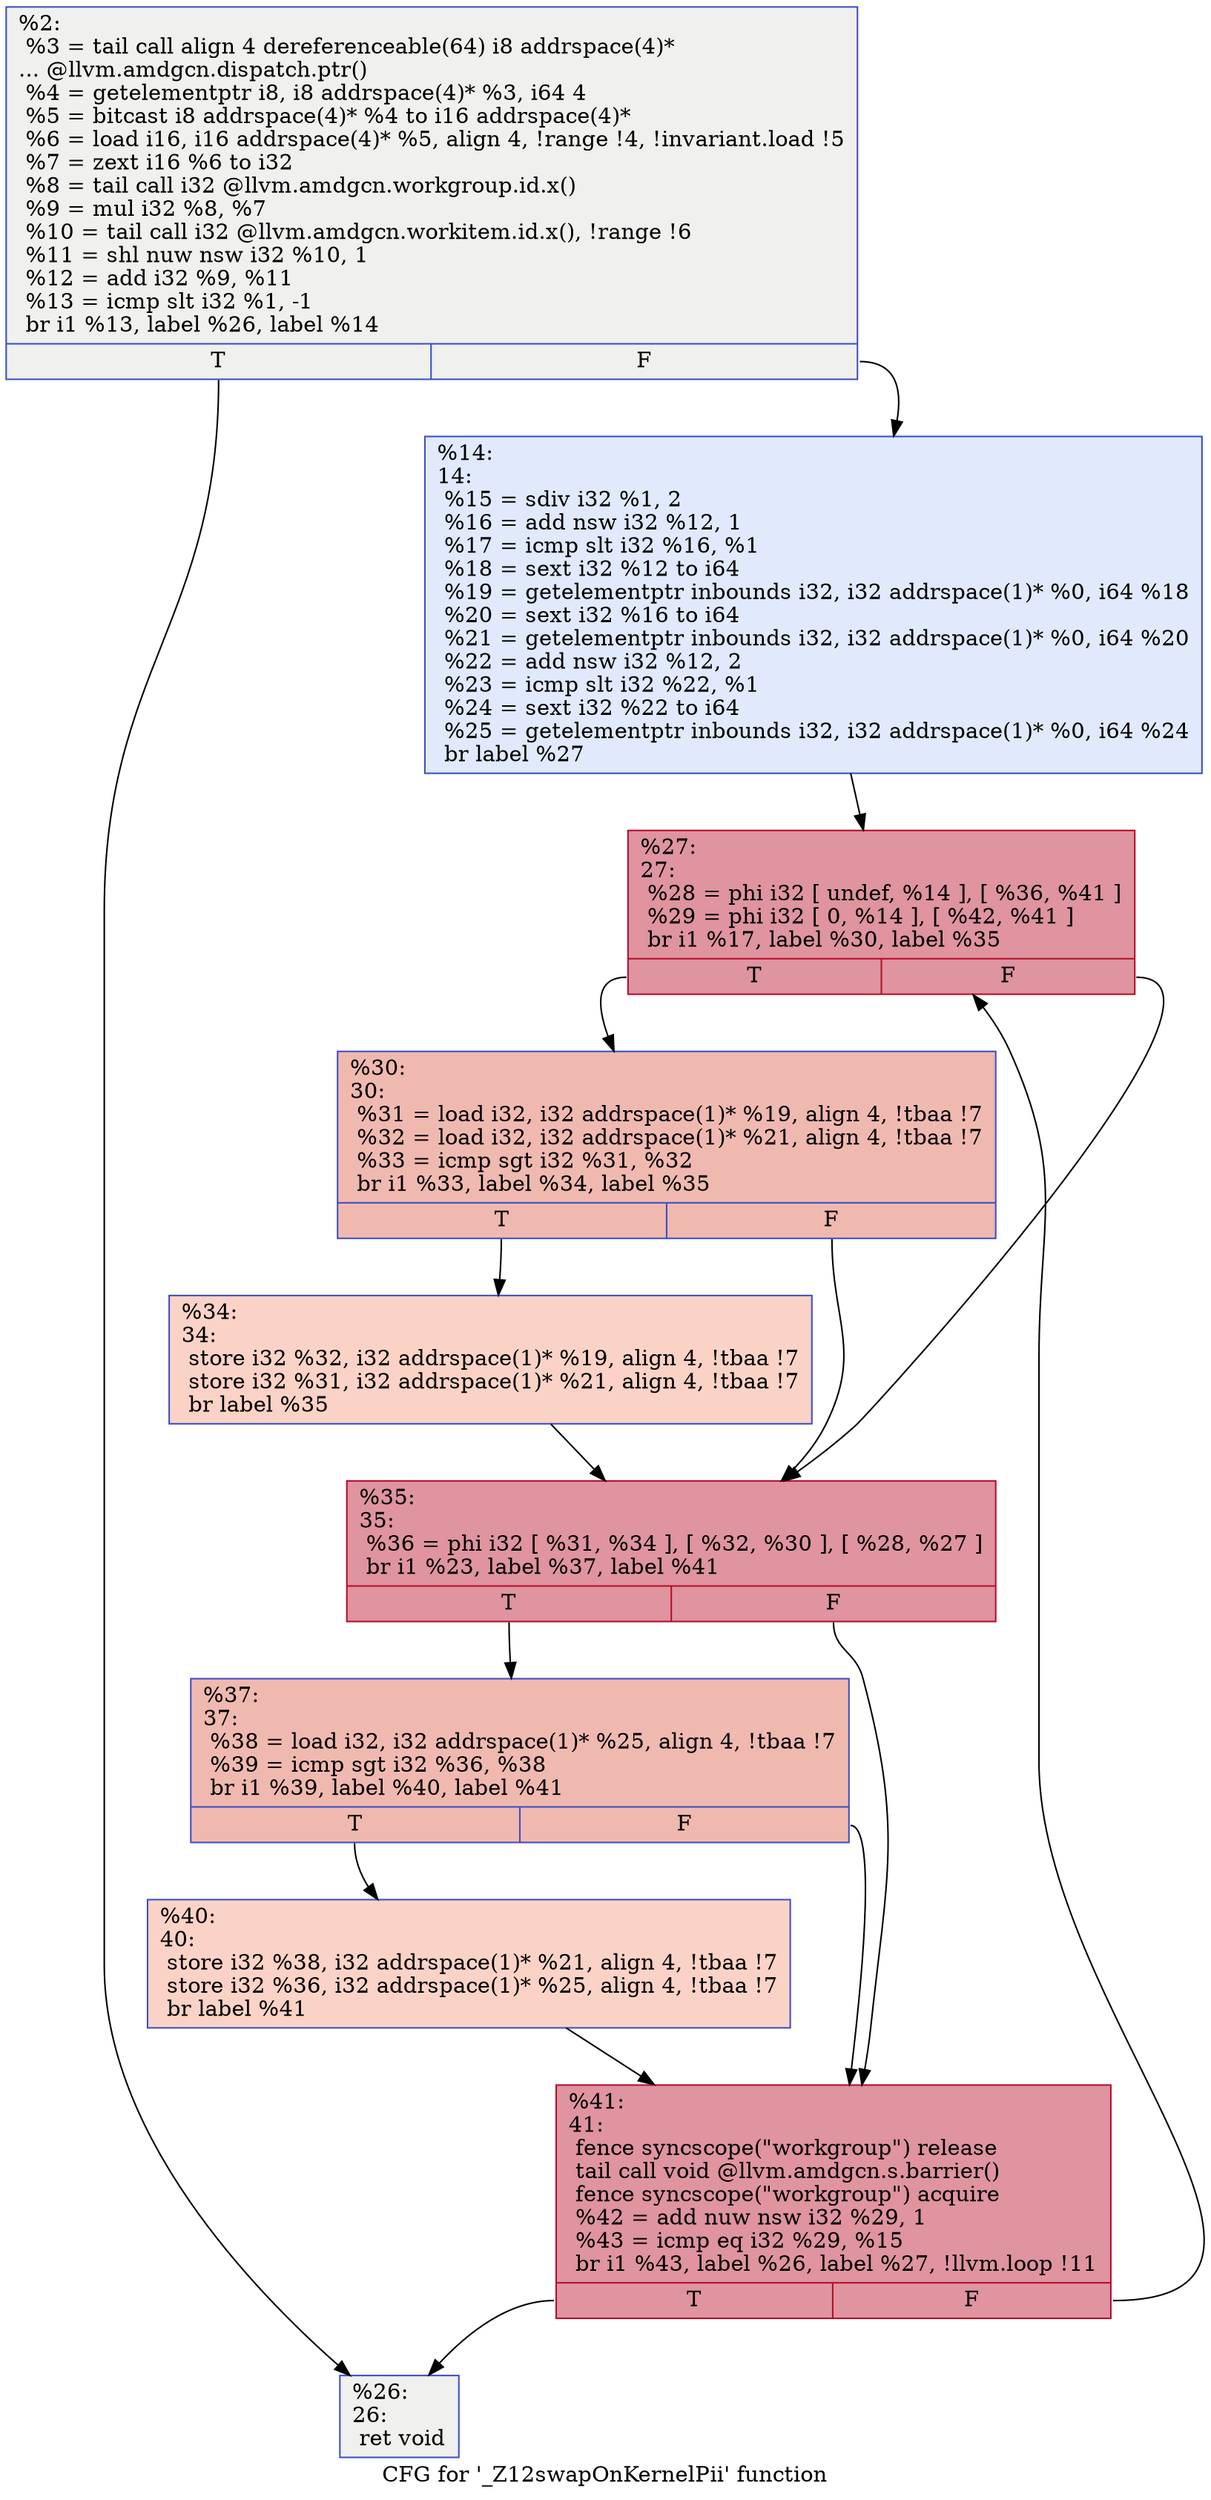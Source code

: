 digraph "CFG for '_Z12swapOnKernelPii' function" {
	label="CFG for '_Z12swapOnKernelPii' function";

	Node0x52df650 [shape=record,color="#3d50c3ff", style=filled, fillcolor="#dedcdb70",label="{%2:\l  %3 = tail call align 4 dereferenceable(64) i8 addrspace(4)*\l... @llvm.amdgcn.dispatch.ptr()\l  %4 = getelementptr i8, i8 addrspace(4)* %3, i64 4\l  %5 = bitcast i8 addrspace(4)* %4 to i16 addrspace(4)*\l  %6 = load i16, i16 addrspace(4)* %5, align 4, !range !4, !invariant.load !5\l  %7 = zext i16 %6 to i32\l  %8 = tail call i32 @llvm.amdgcn.workgroup.id.x()\l  %9 = mul i32 %8, %7\l  %10 = tail call i32 @llvm.amdgcn.workitem.id.x(), !range !6\l  %11 = shl nuw nsw i32 %10, 1\l  %12 = add i32 %9, %11\l  %13 = icmp slt i32 %1, -1\l  br i1 %13, label %26, label %14\l|{<s0>T|<s1>F}}"];
	Node0x52df650:s0 -> Node0x52e1610;
	Node0x52df650:s1 -> Node0x52e16a0;
	Node0x52e16a0 [shape=record,color="#3d50c3ff", style=filled, fillcolor="#b9d0f970",label="{%14:\l14:                                               \l  %15 = sdiv i32 %1, 2\l  %16 = add nsw i32 %12, 1\l  %17 = icmp slt i32 %16, %1\l  %18 = sext i32 %12 to i64\l  %19 = getelementptr inbounds i32, i32 addrspace(1)* %0, i64 %18\l  %20 = sext i32 %16 to i64\l  %21 = getelementptr inbounds i32, i32 addrspace(1)* %0, i64 %20\l  %22 = add nsw i32 %12, 2\l  %23 = icmp slt i32 %22, %1\l  %24 = sext i32 %22 to i64\l  %25 = getelementptr inbounds i32, i32 addrspace(1)* %0, i64 %24\l  br label %27\l}"];
	Node0x52e16a0 -> Node0x52e1e90;
	Node0x52e1610 [shape=record,color="#3d50c3ff", style=filled, fillcolor="#dedcdb70",label="{%26:\l26:                                               \l  ret void\l}"];
	Node0x52e1e90 [shape=record,color="#b70d28ff", style=filled, fillcolor="#b70d2870",label="{%27:\l27:                                               \l  %28 = phi i32 [ undef, %14 ], [ %36, %41 ]\l  %29 = phi i32 [ 0, %14 ], [ %42, %41 ]\l  br i1 %17, label %30, label %35\l|{<s0>T|<s1>F}}"];
	Node0x52e1e90:s0 -> Node0x52e2640;
	Node0x52e1e90:s1 -> Node0x52e26d0;
	Node0x52e2640 [shape=record,color="#3d50c3ff", style=filled, fillcolor="#de614d70",label="{%30:\l30:                                               \l  %31 = load i32, i32 addrspace(1)* %19, align 4, !tbaa !7\l  %32 = load i32, i32 addrspace(1)* %21, align 4, !tbaa !7\l  %33 = icmp sgt i32 %31, %32\l  br i1 %33, label %34, label %35\l|{<s0>T|<s1>F}}"];
	Node0x52e2640:s0 -> Node0x52e19c0;
	Node0x52e2640:s1 -> Node0x52e26d0;
	Node0x52e19c0 [shape=record,color="#3d50c3ff", style=filled, fillcolor="#f59c7d70",label="{%34:\l34:                                               \l  store i32 %32, i32 addrspace(1)* %19, align 4, !tbaa !7\l  store i32 %31, i32 addrspace(1)* %21, align 4, !tbaa !7\l  br label %35\l}"];
	Node0x52e19c0 -> Node0x52e26d0;
	Node0x52e26d0 [shape=record,color="#b70d28ff", style=filled, fillcolor="#b70d2870",label="{%35:\l35:                                               \l  %36 = phi i32 [ %31, %34 ], [ %32, %30 ], [ %28, %27 ]\l  br i1 %23, label %37, label %41\l|{<s0>T|<s1>F}}"];
	Node0x52e26d0:s0 -> Node0x52e3590;
	Node0x52e26d0:s1 -> Node0x52e23b0;
	Node0x52e3590 [shape=record,color="#3d50c3ff", style=filled, fillcolor="#de614d70",label="{%37:\l37:                                               \l  %38 = load i32, i32 addrspace(1)* %25, align 4, !tbaa !7\l  %39 = icmp sgt i32 %36, %38\l  br i1 %39, label %40, label %41\l|{<s0>T|<s1>F}}"];
	Node0x52e3590:s0 -> Node0x52e3790;
	Node0x52e3590:s1 -> Node0x52e23b0;
	Node0x52e3790 [shape=record,color="#3d50c3ff", style=filled, fillcolor="#f59c7d70",label="{%40:\l40:                                               \l  store i32 %38, i32 addrspace(1)* %21, align 4, !tbaa !7\l  store i32 %36, i32 addrspace(1)* %25, align 4, !tbaa !7\l  br label %41\l}"];
	Node0x52e3790 -> Node0x52e23b0;
	Node0x52e23b0 [shape=record,color="#b70d28ff", style=filled, fillcolor="#b70d2870",label="{%41:\l41:                                               \l  fence syncscope(\"workgroup\") release\l  tail call void @llvm.amdgcn.s.barrier()\l  fence syncscope(\"workgroup\") acquire\l  %42 = add nuw nsw i32 %29, 1\l  %43 = icmp eq i32 %29, %15\l  br i1 %43, label %26, label %27, !llvm.loop !11\l|{<s0>T|<s1>F}}"];
	Node0x52e23b0:s0 -> Node0x52e1610;
	Node0x52e23b0:s1 -> Node0x52e1e90;
}
